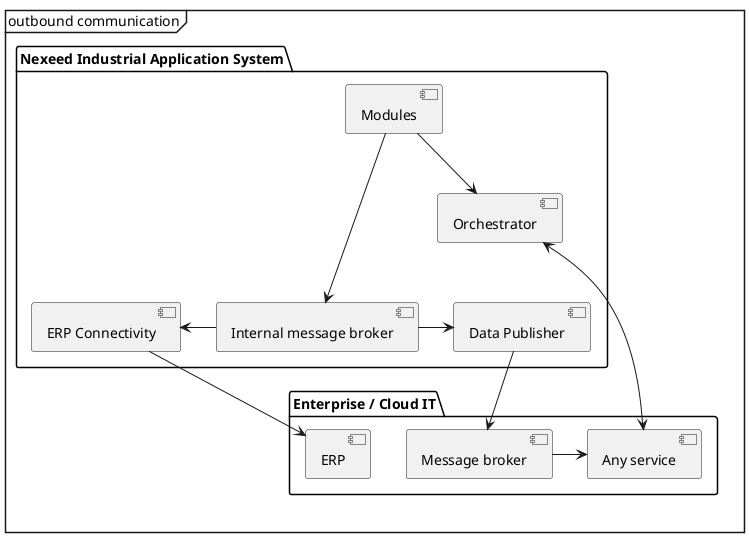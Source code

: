 @startuml

mainframe outbound communication

package "Nexeed Industrial Application System" {
  [Modules]
  [Internal message broker]
  [Orchestrator]
  [ERP Connectivity]
  [Data Publisher]
}

package "Enterprise / Cloud IT" {
  [ERP]
  [Message broker]
  [Any service]
}

[Data Publisher] --> [Message broker]
[ERP Connectivity] --> [ERP]
[Modules] --> [Orchestrator]
[Orchestrator] <-> [Any service]
[Message broker] -> [Any service]
[Modules] --d-> [Internal message broker]
[Internal message broker] -> [Data Publisher]
[Internal message broker] -l-> [ERP Connectivity]

@enduml